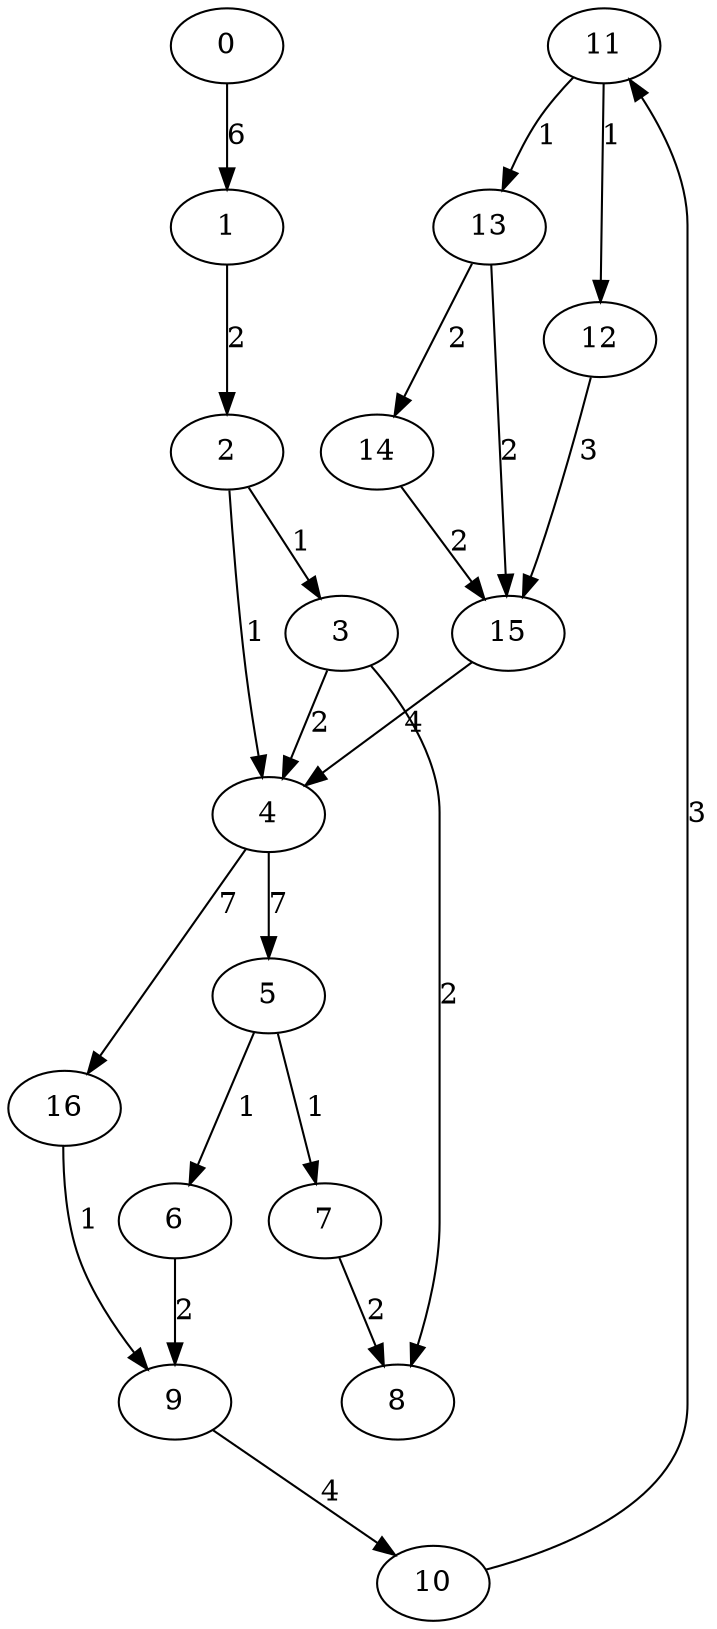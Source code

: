 digraph G {
	graph [bb="0,0,269,774"];
	node [label="\N"];
	11	 [height=0.5,
		pos="93,756",
		width=0.75];
	12	 [height=0.5,
		pos="165,615",
		width=0.75];
	11 -> 12	 [label=1,
		lp="122.5,712.5",
		pos="e,156.79,632.4 101.66,738.83 109.01,725.08 119.78,704.79 129,687 136.78,671.99 145.34,655.12 152.16,641.59"];
	13	 [height=0.5,
		pos="93,669",
		width=0.75];
	11 -> 13	 [label=1,
		lp="96.5,712.5",
		pos="e,93,687.18 93,737.8 93,726.16 93,710.55 93,697.24"];
	15	 [height=0.5,
		pos="125,474",
		width=0.75];
	12 -> 15	 [label=3,
		lp="158.5,561",
		pos="e,130.37,491.7 160.45,597.02 154.87,576.39 145.06,540.55 136,510 135.17,507.19 134.28,504.27 133.38,501.36"];
	14	 [height=0.5,
		pos="59,561",
		width=0.75];
	13 -> 14	 [label=2,
		lp="84.5,615",
		pos="e,64.449,578.99 87.537,650.97 82.134,634.12 73.787,608.1 67.514,588.54"];
	13 -> 15	 [label=2,
		lp="116.5,561",
		pos="e,122.17,492.09 95.84,650.87 101.41,617.25 113.83,542.39 120.52,502.03"];
	2	 [height=0.5,
		pos="218,561",
		width=0.75];
	3	 [height=0.5,
		pos="242,474",
		width=0.75];
	2 -> 3	 [label=1,
		lp="234.5,517.5",
		pos="e,237.27,491.76 222.74,543.21 226.09,531.33 230.66,515.17 234.5,501.56"];
	4	 [height=0.5,
		pos="145,387",
		width=0.75];
	2 -> 4	 [label=1,
		lp="191.5,474",
		pos="e,151.98,404.44 211,543.51 198.25,513.46 171.14,449.59 155.93,413.75"];
	3 -> 4	 [label=2,
		lp="217.5,430.5",
		pos="e,165.8,398.83 231.31,457.44 223.64,446.96 212.63,433.23 201,423 192.99,415.96 183.41,409.41 174.46,403.94"];
	8	 [height=0.5,
		pos="231,105",
		width=0.75];
	3 -> 8	 [label=2,
		lp="248.5,300",
		pos="e,235.43,122.8 242.97,455.75 243.84,438.58 245,411.48 245,388 245,388 245,388 245,191 245,171.37 241.32,149.53 237.73,132.9"];
	5	 [height=0.5,
		pos="145,300",
		width=0.75];
	4 -> 5	 [label=7,
		lp="148.5,343.5",
		pos="e,145,318.18 145,368.8 145,357.16 145,341.55 145,328.24"];
	16	 [height=0.5,
		pos="74,246",
		width=0.75];
	4 -> 16	 [label=7,
		lp="128.5,343.5",
		pos="e,81.929,263.42 136.28,369.86 128.91,356.12 118.12,335.84 109,318 101.35,303.03 93.021,286.16 86.408,272.62"];
	6	 [height=0.5,
		pos="118,192",
		width=0.75];
	5 -> 6	 [label=1,
		lp="138.5,246",
		pos="e,122.33,209.99 140.66,281.97 136.39,265.2 129.8,239.34 124.83,219.81"];
	7	 [height=0.5,
		pos="190,192",
		width=0.75];
	5 -> 7	 [label=1,
		lp="177.5,246",
		pos="e,183.02,209.45 152.03,282.44 159.26,265.4 170.63,238.63 179.04,218.81"];
	9	 [height=0.5,
		pos="66,105",
		width=0.75];
	6 -> 9	 [label=2,
		lp="98.5,148.5",
		pos="e,75.737,121.92 108.22,175.01 100.59,162.55 89.867,145.01 81.135,130.74"];
	7 -> 8	 [label=2,
		lp="215.5,148.5",
		pos="e,223.12,122.34 197.91,174.61 203.8,162.38 211.97,145.44 218.72,131.46"];
	14 -> 15	 [label=2,
		lp="98.5,517.5",
		pos="e,113.08,490.35 70.799,544.8 80.78,531.95 95.247,513.32 106.72,498.54"];
	15 -> 4	 [label=4,
		lp="139.5,430.5",
		pos="e,141.03,404.89 129.05,455.8 131.8,444.09 135.51,428.34 138.65,414.97"];
	16 -> 9	 [label=1,
		lp="74.5,192",
		pos="e,66.989,123.18 73.019,227.96 71.664,204.4 69.202,161.64 67.584,133.53"];
	10	 [height=0.5,
		pos="27,18",
		width=0.75];
	9 -> 10	 [label=4,
		lp="52.5,61.5",
		pos="e,34.497,35.339 58.48,87.611 52.869,75.382 45.097,58.443 38.68,44.456"];
	10 -> 11	 [label=3,
		lp="7.5,387",
		pos="e,70.542,745.42 19.723,35.575 12.984,52.452 4,79.54 4,104 4,670 4,670 4,670 4,702.73 35.868,726.73 61.465,740.72"];
	1	 [height=0.5,
		pos="218,669",
		width=0.75];
	1 -> 2	 [label=2,
		lp="221.5,615",
		pos="e,218,579.34 218,650.97 218,634.38 218,608.88 218,589.43"];
	0	 [height=0.5,
		pos="218,756",
		width=0.75];
	0 -> 1	 [label=6,
		lp="221.5,712.5",
		pos="e,218,687.18 218,737.8 218,726.16 218,710.55 218,697.24"];
}
